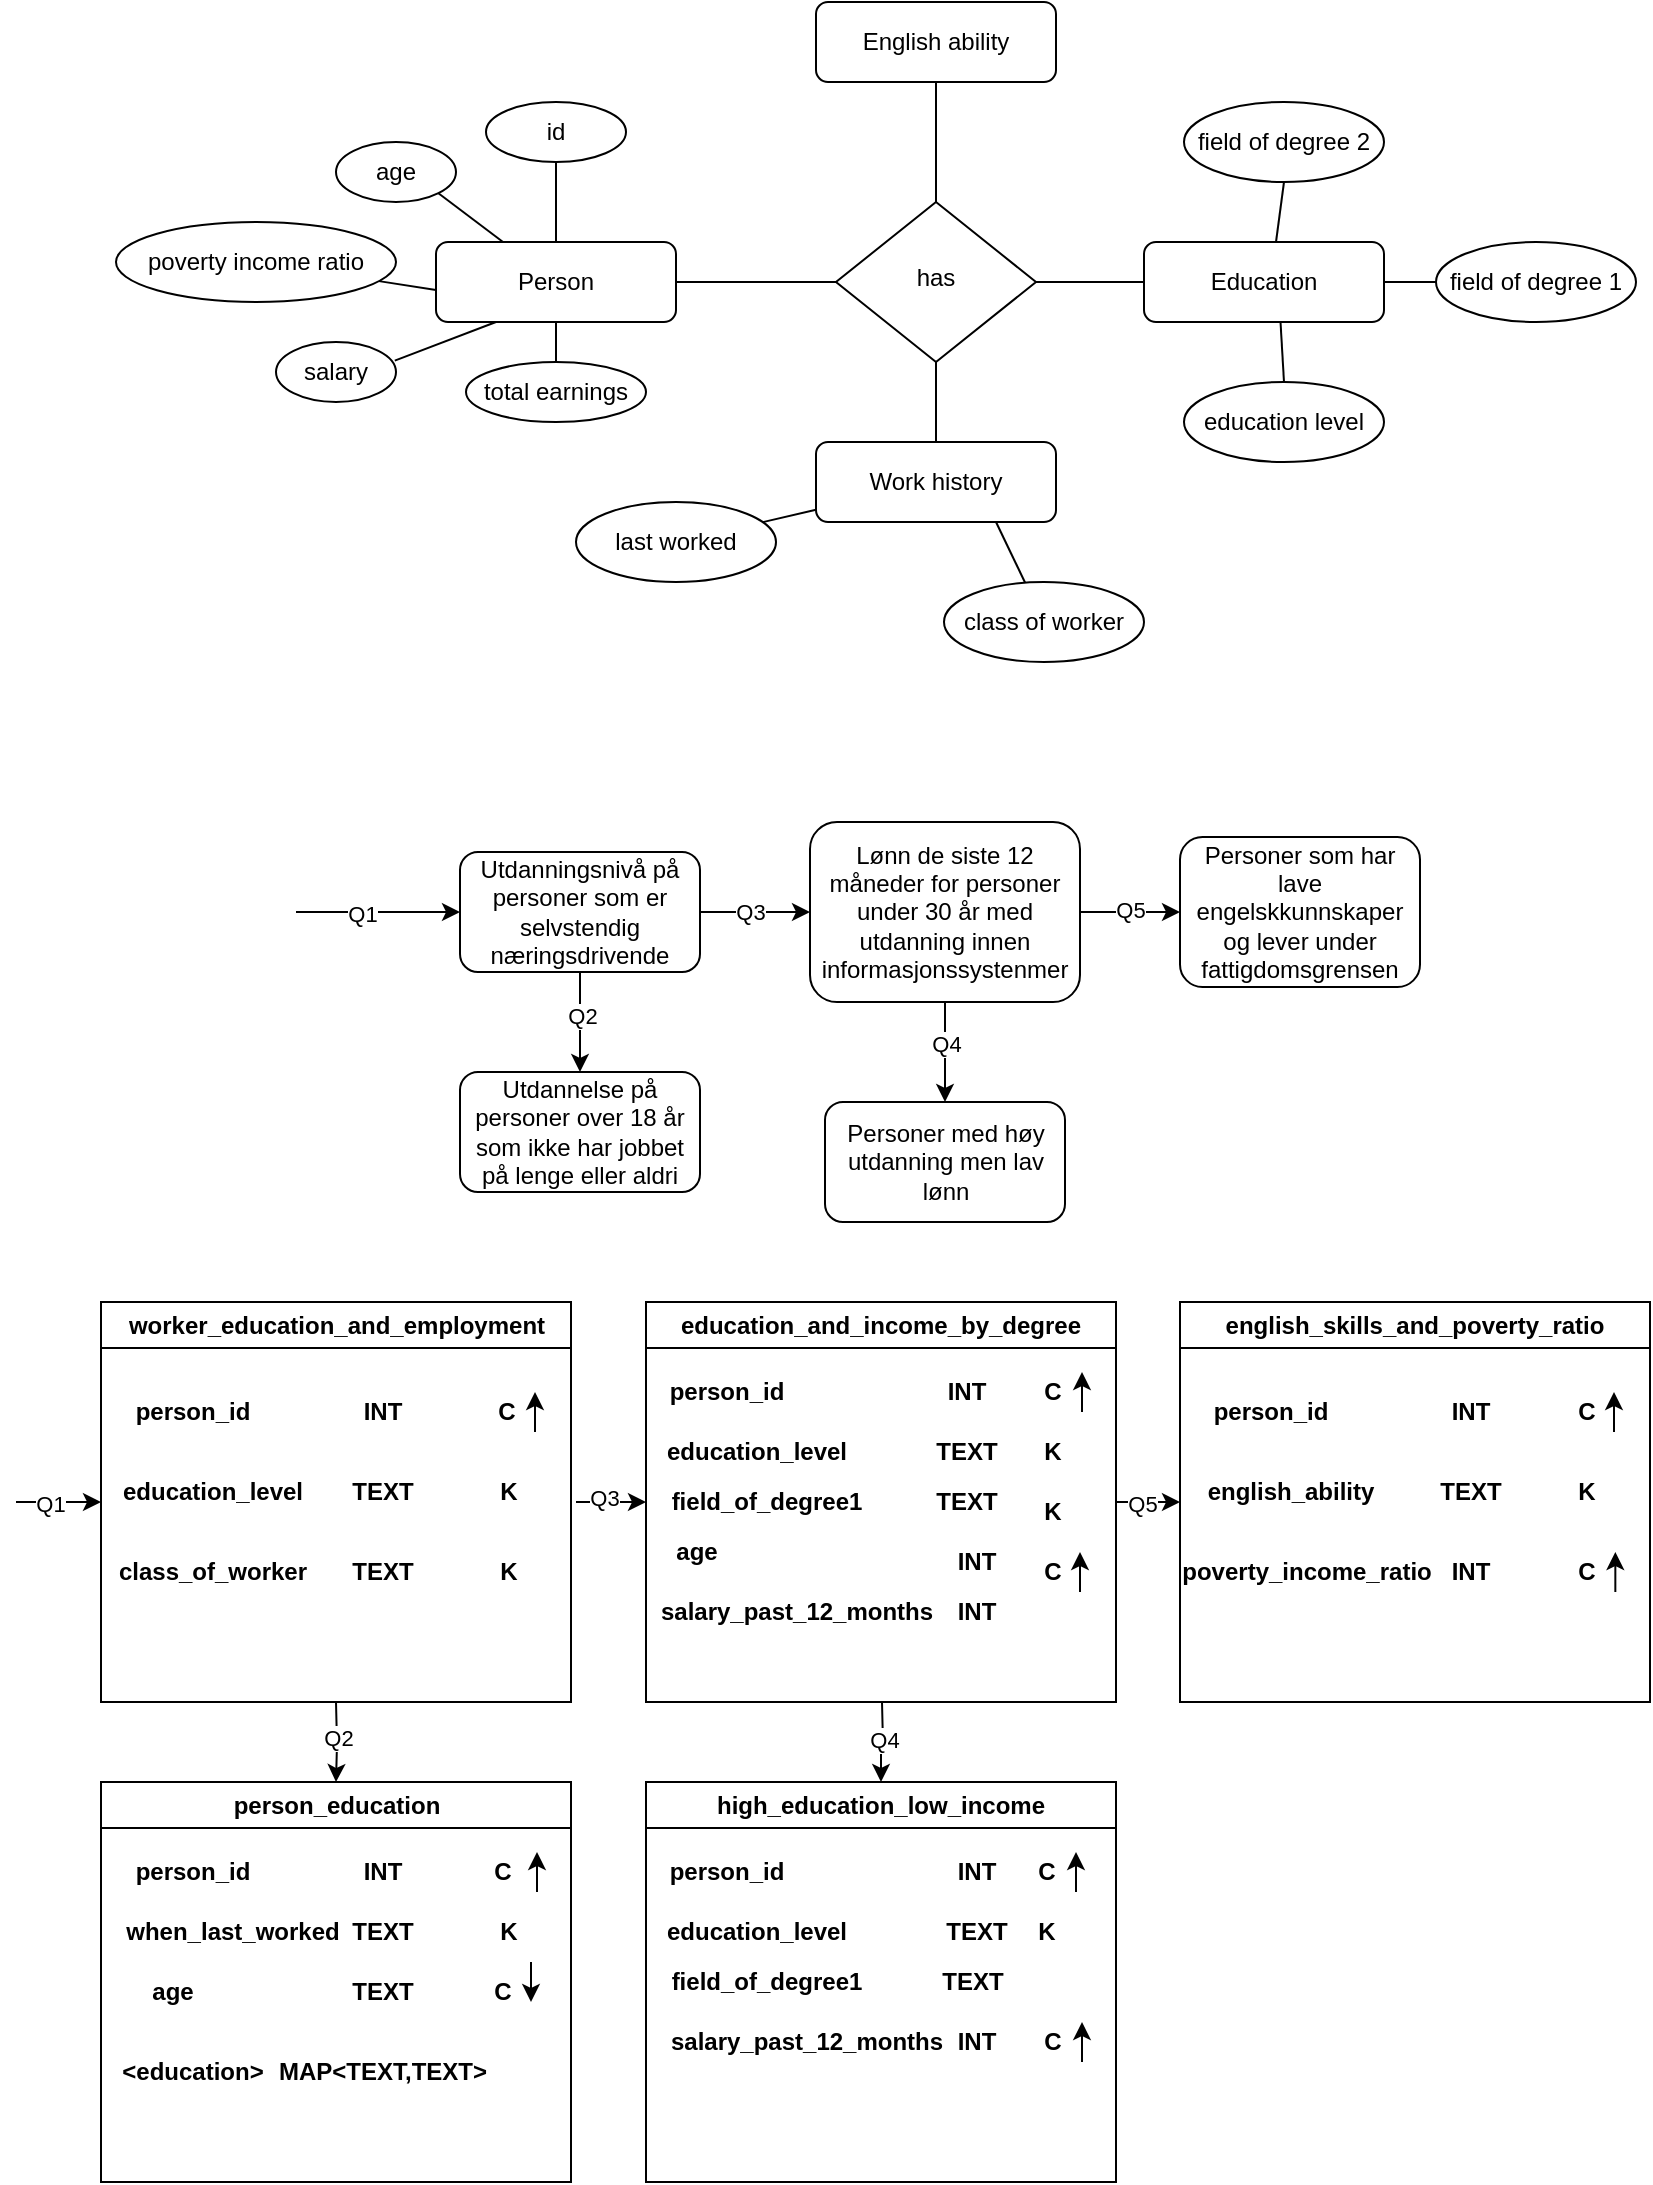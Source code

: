 <mxfile version="24.8.3">
  <diagram id="C5RBs43oDa-KdzZeNtuy" name="Page-1">
    <mxGraphModel dx="1674" dy="738" grid="1" gridSize="10" guides="1" tooltips="1" connect="1" arrows="1" fold="1" page="1" pageScale="1" pageWidth="827" pageHeight="1169" math="0" shadow="0">
      <root>
        <mxCell id="WIyWlLk6GJQsqaUBKTNV-0" />
        <mxCell id="WIyWlLk6GJQsqaUBKTNV-1" parent="WIyWlLk6GJQsqaUBKTNV-0" />
        <mxCell id="WIyWlLk6GJQsqaUBKTNV-3" value="Person" style="rounded=1;whiteSpace=wrap;html=1;fontSize=12;glass=0;strokeWidth=1;shadow=0;" parent="WIyWlLk6GJQsqaUBKTNV-1" vertex="1">
          <mxGeometry x="220" y="160" width="120" height="40" as="geometry" />
        </mxCell>
        <mxCell id="WIyWlLk6GJQsqaUBKTNV-6" value="has" style="rhombus;whiteSpace=wrap;html=1;shadow=0;fontFamily=Helvetica;fontSize=12;align=center;strokeWidth=1;spacing=6;spacingTop=-4;" parent="WIyWlLk6GJQsqaUBKTNV-1" vertex="1">
          <mxGeometry x="420" y="140" width="100" height="80" as="geometry" />
        </mxCell>
        <mxCell id="WIyWlLk6GJQsqaUBKTNV-7" value="Education" style="rounded=1;whiteSpace=wrap;html=1;fontSize=12;glass=0;strokeWidth=1;shadow=0;" parent="WIyWlLk6GJQsqaUBKTNV-1" vertex="1">
          <mxGeometry x="574" y="160" width="120" height="40" as="geometry" />
        </mxCell>
        <mxCell id="WIyWlLk6GJQsqaUBKTNV-11" value="Work history" style="rounded=1;whiteSpace=wrap;html=1;fontSize=12;glass=0;strokeWidth=1;shadow=0;" parent="WIyWlLk6GJQsqaUBKTNV-1" vertex="1">
          <mxGeometry x="410" y="260" width="120" height="40" as="geometry" />
        </mxCell>
        <mxCell id="0S_B6VVMCFD0EOugPlmB-0" value="English ability" style="rounded=1;whiteSpace=wrap;html=1;fontSize=12;glass=0;strokeWidth=1;shadow=0;" parent="WIyWlLk6GJQsqaUBKTNV-1" vertex="1">
          <mxGeometry x="410" y="40" width="120" height="40" as="geometry" />
        </mxCell>
        <mxCell id="0S_B6VVMCFD0EOugPlmB-2" value="" style="endArrow=none;html=1;rounded=0;exitX=1;exitY=0.5;exitDx=0;exitDy=0;entryX=0;entryY=0.5;entryDx=0;entryDy=0;" parent="WIyWlLk6GJQsqaUBKTNV-1" source="WIyWlLk6GJQsqaUBKTNV-3" target="WIyWlLk6GJQsqaUBKTNV-6" edge="1">
          <mxGeometry width="50" height="50" relative="1" as="geometry">
            <mxPoint x="450" y="200" as="sourcePoint" />
            <mxPoint x="500" y="150" as="targetPoint" />
          </mxGeometry>
        </mxCell>
        <mxCell id="0S_B6VVMCFD0EOugPlmB-3" value="" style="endArrow=none;html=1;rounded=0;exitX=0.5;exitY=1;exitDx=0;exitDy=0;entryX=0.5;entryY=0;entryDx=0;entryDy=0;" parent="WIyWlLk6GJQsqaUBKTNV-1" source="0S_B6VVMCFD0EOugPlmB-0" target="WIyWlLk6GJQsqaUBKTNV-6" edge="1">
          <mxGeometry width="50" height="50" relative="1" as="geometry">
            <mxPoint x="390" y="110" as="sourcePoint" />
            <mxPoint x="470" y="110" as="targetPoint" />
          </mxGeometry>
        </mxCell>
        <mxCell id="0S_B6VVMCFD0EOugPlmB-4" value="" style="endArrow=none;html=1;rounded=0;exitX=1;exitY=0.5;exitDx=0;exitDy=0;entryX=0;entryY=0.5;entryDx=0;entryDy=0;" parent="WIyWlLk6GJQsqaUBKTNV-1" source="WIyWlLk6GJQsqaUBKTNV-6" target="WIyWlLk6GJQsqaUBKTNV-7" edge="1">
          <mxGeometry width="50" height="50" relative="1" as="geometry">
            <mxPoint x="360" y="200" as="sourcePoint" />
            <mxPoint x="570" y="180" as="targetPoint" />
          </mxGeometry>
        </mxCell>
        <mxCell id="0S_B6VVMCFD0EOugPlmB-5" value="" style="endArrow=none;html=1;rounded=0;exitX=0.5;exitY=1;exitDx=0;exitDy=0;entryX=0.5;entryY=0;entryDx=0;entryDy=0;" parent="WIyWlLk6GJQsqaUBKTNV-1" source="WIyWlLk6GJQsqaUBKTNV-6" target="WIyWlLk6GJQsqaUBKTNV-11" edge="1">
          <mxGeometry width="50" height="50" relative="1" as="geometry">
            <mxPoint x="370" y="210" as="sourcePoint" />
            <mxPoint x="450" y="210" as="targetPoint" />
          </mxGeometry>
        </mxCell>
        <mxCell id="0S_B6VVMCFD0EOugPlmB-6" value="id" style="ellipse;whiteSpace=wrap;html=1;" parent="WIyWlLk6GJQsqaUBKTNV-1" vertex="1">
          <mxGeometry x="245" y="90" width="70" height="30" as="geometry" />
        </mxCell>
        <mxCell id="0S_B6VVMCFD0EOugPlmB-7" value="age" style="ellipse;whiteSpace=wrap;html=1;" parent="WIyWlLk6GJQsqaUBKTNV-1" vertex="1">
          <mxGeometry x="170" y="110" width="60" height="30" as="geometry" />
        </mxCell>
        <mxCell id="0S_B6VVMCFD0EOugPlmB-8" value="poverty income ratio" style="ellipse;whiteSpace=wrap;html=1;" parent="WIyWlLk6GJQsqaUBKTNV-1" vertex="1">
          <mxGeometry x="60" y="150" width="140" height="40" as="geometry" />
        </mxCell>
        <mxCell id="0S_B6VVMCFD0EOugPlmB-9" value="salary" style="ellipse;whiteSpace=wrap;html=1;" parent="WIyWlLk6GJQsqaUBKTNV-1" vertex="1">
          <mxGeometry x="140" y="210" width="60" height="30" as="geometry" />
        </mxCell>
        <mxCell id="0S_B6VVMCFD0EOugPlmB-10" value="total earnings" style="ellipse;whiteSpace=wrap;html=1;" parent="WIyWlLk6GJQsqaUBKTNV-1" vertex="1">
          <mxGeometry x="235" y="220" width="90" height="30" as="geometry" />
        </mxCell>
        <mxCell id="0S_B6VVMCFD0EOugPlmB-11" value="education level" style="ellipse;whiteSpace=wrap;html=1;" parent="WIyWlLk6GJQsqaUBKTNV-1" vertex="1">
          <mxGeometry x="594" y="230" width="100" height="40" as="geometry" />
        </mxCell>
        <mxCell id="0S_B6VVMCFD0EOugPlmB-12" value="field of degree 1" style="ellipse;whiteSpace=wrap;html=1;" parent="WIyWlLk6GJQsqaUBKTNV-1" vertex="1">
          <mxGeometry x="720" y="160" width="100" height="40" as="geometry" />
        </mxCell>
        <mxCell id="0S_B6VVMCFD0EOugPlmB-13" value="field of degree 2" style="ellipse;whiteSpace=wrap;html=1;" parent="WIyWlLk6GJQsqaUBKTNV-1" vertex="1">
          <mxGeometry x="594" y="90" width="100" height="40" as="geometry" />
        </mxCell>
        <mxCell id="0S_B6VVMCFD0EOugPlmB-14" value="class of worker" style="ellipse;whiteSpace=wrap;html=1;" parent="WIyWlLk6GJQsqaUBKTNV-1" vertex="1">
          <mxGeometry x="474" y="330" width="100" height="40" as="geometry" />
        </mxCell>
        <mxCell id="0S_B6VVMCFD0EOugPlmB-15" value="last worked" style="ellipse;whiteSpace=wrap;html=1;" parent="WIyWlLk6GJQsqaUBKTNV-1" vertex="1">
          <mxGeometry x="290" y="290" width="100" height="40" as="geometry" />
        </mxCell>
        <mxCell id="0S_B6VVMCFD0EOugPlmB-17" value="" style="endArrow=none;html=1;rounded=0;exitX=0.5;exitY=1;exitDx=0;exitDy=0;" parent="WIyWlLk6GJQsqaUBKTNV-1" source="0S_B6VVMCFD0EOugPlmB-6" target="WIyWlLk6GJQsqaUBKTNV-3" edge="1">
          <mxGeometry width="50" height="50" relative="1" as="geometry">
            <mxPoint x="350" y="190" as="sourcePoint" />
            <mxPoint x="430" y="190" as="targetPoint" />
          </mxGeometry>
        </mxCell>
        <mxCell id="0S_B6VVMCFD0EOugPlmB-18" value="" style="endArrow=none;html=1;rounded=0;exitX=1;exitY=1;exitDx=0;exitDy=0;" parent="WIyWlLk6GJQsqaUBKTNV-1" source="0S_B6VVMCFD0EOugPlmB-7" target="WIyWlLk6GJQsqaUBKTNV-3" edge="1">
          <mxGeometry width="50" height="50" relative="1" as="geometry">
            <mxPoint x="360" y="200" as="sourcePoint" />
            <mxPoint x="440" y="200" as="targetPoint" />
          </mxGeometry>
        </mxCell>
        <mxCell id="0S_B6VVMCFD0EOugPlmB-19" value="" style="endArrow=none;html=1;rounded=0;" parent="WIyWlLk6GJQsqaUBKTNV-1" source="0S_B6VVMCFD0EOugPlmB-8" edge="1">
          <mxGeometry width="50" height="50" relative="1" as="geometry">
            <mxPoint x="370" y="210" as="sourcePoint" />
            <mxPoint x="220" y="184" as="targetPoint" />
          </mxGeometry>
        </mxCell>
        <mxCell id="0S_B6VVMCFD0EOugPlmB-20" value="" style="endArrow=none;html=1;rounded=0;exitX=0.99;exitY=0.31;exitDx=0;exitDy=0;entryX=0.25;entryY=1;entryDx=0;entryDy=0;exitPerimeter=0;" parent="WIyWlLk6GJQsqaUBKTNV-1" source="0S_B6VVMCFD0EOugPlmB-9" target="WIyWlLk6GJQsqaUBKTNV-3" edge="1">
          <mxGeometry width="50" height="50" relative="1" as="geometry">
            <mxPoint x="380" y="220" as="sourcePoint" />
            <mxPoint x="460" y="220" as="targetPoint" />
          </mxGeometry>
        </mxCell>
        <mxCell id="0S_B6VVMCFD0EOugPlmB-21" value="" style="endArrow=none;html=1;rounded=0;exitX=0.5;exitY=1;exitDx=0;exitDy=0;entryX=0.5;entryY=0;entryDx=0;entryDy=0;" parent="WIyWlLk6GJQsqaUBKTNV-1" source="WIyWlLk6GJQsqaUBKTNV-3" target="0S_B6VVMCFD0EOugPlmB-10" edge="1">
          <mxGeometry width="50" height="50" relative="1" as="geometry">
            <mxPoint x="390" y="230" as="sourcePoint" />
            <mxPoint x="470" y="230" as="targetPoint" />
          </mxGeometry>
        </mxCell>
        <mxCell id="0S_B6VVMCFD0EOugPlmB-22" value="" style="endArrow=none;html=1;rounded=0;" parent="WIyWlLk6GJQsqaUBKTNV-1" source="0S_B6VVMCFD0EOugPlmB-15" target="WIyWlLk6GJQsqaUBKTNV-11" edge="1">
          <mxGeometry width="50" height="50" relative="1" as="geometry">
            <mxPoint x="400" y="240" as="sourcePoint" />
            <mxPoint x="480" y="240" as="targetPoint" />
          </mxGeometry>
        </mxCell>
        <mxCell id="0S_B6VVMCFD0EOugPlmB-23" value="" style="endArrow=none;html=1;rounded=0;entryX=0.75;entryY=1;entryDx=0;entryDy=0;" parent="WIyWlLk6GJQsqaUBKTNV-1" source="0S_B6VVMCFD0EOugPlmB-14" target="WIyWlLk6GJQsqaUBKTNV-11" edge="1">
          <mxGeometry width="50" height="50" relative="1" as="geometry">
            <mxPoint x="410" y="250" as="sourcePoint" />
            <mxPoint x="490" y="250" as="targetPoint" />
          </mxGeometry>
        </mxCell>
        <mxCell id="0S_B6VVMCFD0EOugPlmB-24" value="" style="endArrow=none;html=1;rounded=0;exitX=0.55;exitY=0;exitDx=0;exitDy=0;entryX=0.5;entryY=1;entryDx=0;entryDy=0;exitPerimeter=0;" parent="WIyWlLk6GJQsqaUBKTNV-1" source="WIyWlLk6GJQsqaUBKTNV-7" target="0S_B6VVMCFD0EOugPlmB-13" edge="1">
          <mxGeometry width="50" height="50" relative="1" as="geometry">
            <mxPoint x="420" y="260" as="sourcePoint" />
            <mxPoint x="500" y="260" as="targetPoint" />
          </mxGeometry>
        </mxCell>
        <mxCell id="0S_B6VVMCFD0EOugPlmB-25" value="" style="endArrow=none;html=1;rounded=0;exitX=0.569;exitY=1.011;exitDx=0;exitDy=0;entryX=0.5;entryY=0;entryDx=0;entryDy=0;exitPerimeter=0;" parent="WIyWlLk6GJQsqaUBKTNV-1" source="WIyWlLk6GJQsqaUBKTNV-7" target="0S_B6VVMCFD0EOugPlmB-11" edge="1">
          <mxGeometry width="50" height="50" relative="1" as="geometry">
            <mxPoint x="430" y="270" as="sourcePoint" />
            <mxPoint x="510" y="270" as="targetPoint" />
          </mxGeometry>
        </mxCell>
        <mxCell id="0S_B6VVMCFD0EOugPlmB-26" value="" style="endArrow=none;html=1;rounded=0;entryX=0;entryY=0.5;entryDx=0;entryDy=0;" parent="WIyWlLk6GJQsqaUBKTNV-1" source="WIyWlLk6GJQsqaUBKTNV-7" target="0S_B6VVMCFD0EOugPlmB-12" edge="1">
          <mxGeometry width="50" height="50" relative="1" as="geometry">
            <mxPoint x="604" y="299.71" as="sourcePoint" />
            <mxPoint x="730" y="180" as="targetPoint" />
          </mxGeometry>
        </mxCell>
        <mxCell id="0S_B6VVMCFD0EOugPlmB-49" style="edgeStyle=orthogonalEdgeStyle;rounded=0;orthogonalLoop=1;jettySize=auto;html=1;entryX=0.5;entryY=0;entryDx=0;entryDy=0;" parent="WIyWlLk6GJQsqaUBKTNV-1" source="0S_B6VVMCFD0EOugPlmB-29" target="0S_B6VVMCFD0EOugPlmB-41" edge="1">
          <mxGeometry relative="1" as="geometry" />
        </mxCell>
        <mxCell id="0S_B6VVMCFD0EOugPlmB-50" value="Q4" style="edgeLabel;html=1;align=center;verticalAlign=middle;resizable=0;points=[];" parent="0S_B6VVMCFD0EOugPlmB-49" vertex="1" connectable="0">
          <mxGeometry x="-0.177" relative="1" as="geometry">
            <mxPoint as="offset" />
          </mxGeometry>
        </mxCell>
        <mxCell id="0S_B6VVMCFD0EOugPlmB-51" style="edgeStyle=orthogonalEdgeStyle;rounded=0;orthogonalLoop=1;jettySize=auto;html=1;entryX=0;entryY=0.5;entryDx=0;entryDy=0;" parent="WIyWlLk6GJQsqaUBKTNV-1" source="0S_B6VVMCFD0EOugPlmB-29" target="0S_B6VVMCFD0EOugPlmB-35" edge="1">
          <mxGeometry relative="1" as="geometry" />
        </mxCell>
        <mxCell id="0S_B6VVMCFD0EOugPlmB-52" value="Q5" style="edgeLabel;html=1;align=center;verticalAlign=middle;resizable=0;points=[];" parent="0S_B6VVMCFD0EOugPlmB-51" vertex="1" connectable="0">
          <mxGeometry x="-0.011" y="1" relative="1" as="geometry">
            <mxPoint as="offset" />
          </mxGeometry>
        </mxCell>
        <mxCell id="0S_B6VVMCFD0EOugPlmB-29" value="Lønn de siste 12 måneder for personer under 30 år med utdanning innen informasjonssystenmer" style="rounded=1;whiteSpace=wrap;html=1;" parent="WIyWlLk6GJQsqaUBKTNV-1" vertex="1">
          <mxGeometry x="407" y="450" width="135" height="90" as="geometry" />
        </mxCell>
        <mxCell id="0S_B6VVMCFD0EOugPlmB-30" value="Utdannelse på personer over 18 år som ikke har jobbet på lenge eller aldri" style="whiteSpace=wrap;html=1;rounded=1;" parent="WIyWlLk6GJQsqaUBKTNV-1" vertex="1">
          <mxGeometry x="232" y="575" width="120" height="60" as="geometry" />
        </mxCell>
        <mxCell id="0S_B6VVMCFD0EOugPlmB-35" value="Personer som har lave engelskkunnskaper og lever under fattigdomsgrensen" style="whiteSpace=wrap;html=1;rounded=1;" parent="WIyWlLk6GJQsqaUBKTNV-1" vertex="1">
          <mxGeometry x="592" y="457.5" width="120" height="75" as="geometry" />
        </mxCell>
        <mxCell id="0S_B6VVMCFD0EOugPlmB-45" style="edgeStyle=orthogonalEdgeStyle;rounded=0;orthogonalLoop=1;jettySize=auto;html=1;entryX=0.5;entryY=0;entryDx=0;entryDy=0;" parent="WIyWlLk6GJQsqaUBKTNV-1" source="0S_B6VVMCFD0EOugPlmB-37" target="0S_B6VVMCFD0EOugPlmB-30" edge="1">
          <mxGeometry relative="1" as="geometry" />
        </mxCell>
        <mxCell id="0S_B6VVMCFD0EOugPlmB-46" value="Q2" style="edgeLabel;html=1;align=center;verticalAlign=middle;resizable=0;points=[];" parent="0S_B6VVMCFD0EOugPlmB-45" vertex="1" connectable="0">
          <mxGeometry x="-0.286" y="1" relative="1" as="geometry">
            <mxPoint y="4" as="offset" />
          </mxGeometry>
        </mxCell>
        <mxCell id="0S_B6VVMCFD0EOugPlmB-47" style="edgeStyle=orthogonalEdgeStyle;rounded=0;orthogonalLoop=1;jettySize=auto;html=1;entryX=0;entryY=0.5;entryDx=0;entryDy=0;" parent="WIyWlLk6GJQsqaUBKTNV-1" source="0S_B6VVMCFD0EOugPlmB-37" target="0S_B6VVMCFD0EOugPlmB-29" edge="1">
          <mxGeometry relative="1" as="geometry" />
        </mxCell>
        <mxCell id="0S_B6VVMCFD0EOugPlmB-48" value="Q3" style="edgeLabel;html=1;align=center;verticalAlign=middle;resizable=0;points=[];" parent="0S_B6VVMCFD0EOugPlmB-47" vertex="1" connectable="0">
          <mxGeometry x="-0.361" relative="1" as="geometry">
            <mxPoint x="7" as="offset" />
          </mxGeometry>
        </mxCell>
        <mxCell id="0S_B6VVMCFD0EOugPlmB-37" value="Utdanningsnivå på personer som er selvstendig næringsdrivende" style="whiteSpace=wrap;html=1;rounded=1;" parent="WIyWlLk6GJQsqaUBKTNV-1" vertex="1">
          <mxGeometry x="232" y="465" width="120" height="60" as="geometry" />
        </mxCell>
        <mxCell id="0S_B6VVMCFD0EOugPlmB-41" value="Personer med høy utdanning men lav lønn" style="whiteSpace=wrap;html=1;rounded=1;" parent="WIyWlLk6GJQsqaUBKTNV-1" vertex="1">
          <mxGeometry x="414.5" y="590" width="120" height="60" as="geometry" />
        </mxCell>
        <mxCell id="0S_B6VVMCFD0EOugPlmB-43" value="" style="endArrow=classic;html=1;rounded=0;entryX=0;entryY=0.5;entryDx=0;entryDy=0;" parent="WIyWlLk6GJQsqaUBKTNV-1" target="0S_B6VVMCFD0EOugPlmB-37" edge="1">
          <mxGeometry width="50" height="50" relative="1" as="geometry">
            <mxPoint x="150" y="495" as="sourcePoint" />
            <mxPoint x="60" y="427.5" as="targetPoint" />
          </mxGeometry>
        </mxCell>
        <mxCell id="0S_B6VVMCFD0EOugPlmB-44" value="Q1" style="edgeLabel;html=1;align=center;verticalAlign=middle;resizable=0;points=[];" parent="0S_B6VVMCFD0EOugPlmB-43" vertex="1" connectable="0">
          <mxGeometry x="-0.194" y="-1" relative="1" as="geometry">
            <mxPoint as="offset" />
          </mxGeometry>
        </mxCell>
        <mxCell id="0S_B6VVMCFD0EOugPlmB-93" value="" style="edgeStyle=orthogonalEdgeStyle;rounded=0;orthogonalLoop=1;jettySize=auto;html=1;entryX=0;entryY=0.5;entryDx=0;entryDy=0;" parent="WIyWlLk6GJQsqaUBKTNV-1" target="0S_B6VVMCFD0EOugPlmB-54" edge="1">
          <mxGeometry relative="1" as="geometry">
            <mxPoint x="290" y="790" as="sourcePoint" />
            <mxPoint x="320" y="790" as="targetPoint" />
          </mxGeometry>
        </mxCell>
        <mxCell id="0S_B6VVMCFD0EOugPlmB-113" value="Q3" style="edgeLabel;html=1;align=center;verticalAlign=middle;resizable=0;points=[];" parent="0S_B6VVMCFD0EOugPlmB-93" vertex="1" connectable="0">
          <mxGeometry x="-0.35" y="2" relative="1" as="geometry">
            <mxPoint x="2" as="offset" />
          </mxGeometry>
        </mxCell>
        <mxCell id="0S_B6VVMCFD0EOugPlmB-131" value="" style="edgeStyle=orthogonalEdgeStyle;rounded=0;orthogonalLoop=1;jettySize=auto;html=1;entryX=0.5;entryY=0;entryDx=0;entryDy=0;" parent="WIyWlLk6GJQsqaUBKTNV-1" target="0S_B6VVMCFD0EOugPlmB-77" edge="1">
          <mxGeometry relative="1" as="geometry">
            <mxPoint x="170" y="890" as="sourcePoint" />
            <mxPoint x="168" y="920" as="targetPoint" />
          </mxGeometry>
        </mxCell>
        <mxCell id="0S_B6VVMCFD0EOugPlmB-154" value="Q2" style="edgeLabel;html=1;align=center;verticalAlign=middle;resizable=0;points=[];" parent="0S_B6VVMCFD0EOugPlmB-131" vertex="1" connectable="0">
          <mxGeometry x="-0.361" relative="1" as="geometry">
            <mxPoint y="5" as="offset" />
          </mxGeometry>
        </mxCell>
        <mxCell id="0S_B6VVMCFD0EOugPlmB-54" value="education_and_income_by_degree" style="swimlane;whiteSpace=wrap;html=1;" parent="WIyWlLk6GJQsqaUBKTNV-1" vertex="1">
          <mxGeometry x="325" y="690" width="235" height="200" as="geometry" />
        </mxCell>
        <mxCell id="0S_B6VVMCFD0EOugPlmB-56" value="&lt;b&gt;person_id&lt;/b&gt;" style="text;html=1;align=center;verticalAlign=middle;resizable=0;points=[];autosize=1;strokeColor=none;fillColor=none;" parent="0S_B6VVMCFD0EOugPlmB-54" vertex="1">
          <mxGeometry y="30" width="80" height="30" as="geometry" />
        </mxCell>
        <mxCell id="0S_B6VVMCFD0EOugPlmB-57" value="&lt;b&gt;INT&lt;/b&gt;" style="text;html=1;align=center;verticalAlign=middle;resizable=0;points=[];autosize=1;strokeColor=none;fillColor=none;" parent="0S_B6VVMCFD0EOugPlmB-54" vertex="1">
          <mxGeometry x="140" y="30" width="40" height="30" as="geometry" />
        </mxCell>
        <mxCell id="0S_B6VVMCFD0EOugPlmB-60" value="&lt;b&gt;education_level&lt;/b&gt;" style="text;html=1;align=center;verticalAlign=middle;resizable=0;points=[];autosize=1;strokeColor=none;fillColor=none;" parent="0S_B6VVMCFD0EOugPlmB-54" vertex="1">
          <mxGeometry y="60" width="110" height="30" as="geometry" />
        </mxCell>
        <mxCell id="0S_B6VVMCFD0EOugPlmB-64" value="&lt;b&gt;TEXT&lt;/b&gt;" style="text;html=1;align=center;verticalAlign=middle;resizable=0;points=[];autosize=1;strokeColor=none;fillColor=none;" parent="0S_B6VVMCFD0EOugPlmB-54" vertex="1">
          <mxGeometry x="135" y="60" width="50" height="30" as="geometry" />
        </mxCell>
        <mxCell id="0S_B6VVMCFD0EOugPlmB-65" value="&lt;b&gt;field_of_degree1&lt;/b&gt;" style="text;html=1;align=center;verticalAlign=middle;resizable=0;points=[];autosize=1;strokeColor=none;fillColor=none;" parent="0S_B6VVMCFD0EOugPlmB-54" vertex="1">
          <mxGeometry y="85" width="120" height="30" as="geometry" />
        </mxCell>
        <mxCell id="0S_B6VVMCFD0EOugPlmB-66" value="&lt;b&gt;age&lt;/b&gt;" style="text;html=1;align=center;verticalAlign=middle;resizable=0;points=[];autosize=1;strokeColor=none;fillColor=none;" parent="0S_B6VVMCFD0EOugPlmB-54" vertex="1">
          <mxGeometry x="5" y="110" width="40" height="30" as="geometry" />
        </mxCell>
        <mxCell id="0S_B6VVMCFD0EOugPlmB-67" value="&lt;b&gt;salary_past_12_months&lt;/b&gt;" style="text;html=1;align=center;verticalAlign=middle;resizable=0;points=[];autosize=1;strokeColor=none;fillColor=none;" parent="0S_B6VVMCFD0EOugPlmB-54" vertex="1">
          <mxGeometry x="-5" y="140" width="160" height="30" as="geometry" />
        </mxCell>
        <mxCell id="0S_B6VVMCFD0EOugPlmB-68" value="&lt;b&gt;TEXT&lt;/b&gt;" style="text;html=1;align=center;verticalAlign=middle;resizable=0;points=[];autosize=1;strokeColor=none;fillColor=none;" parent="0S_B6VVMCFD0EOugPlmB-54" vertex="1">
          <mxGeometry x="135" y="85" width="50" height="30" as="geometry" />
        </mxCell>
        <mxCell id="0S_B6VVMCFD0EOugPlmB-69" value="&lt;b&gt;INT&lt;/b&gt;" style="text;html=1;align=center;verticalAlign=middle;resizable=0;points=[];autosize=1;strokeColor=none;fillColor=none;" parent="0S_B6VVMCFD0EOugPlmB-54" vertex="1">
          <mxGeometry x="145" y="115" width="40" height="30" as="geometry" />
        </mxCell>
        <mxCell id="0S_B6VVMCFD0EOugPlmB-70" value="&lt;b&gt;INT&lt;/b&gt;" style="text;html=1;align=center;verticalAlign=middle;resizable=0;points=[];autosize=1;strokeColor=none;fillColor=none;" parent="0S_B6VVMCFD0EOugPlmB-54" vertex="1">
          <mxGeometry x="145" y="140" width="40" height="30" as="geometry" />
        </mxCell>
        <mxCell id="0S_B6VVMCFD0EOugPlmB-71" value="&lt;b&gt;K&lt;/b&gt;" style="text;html=1;align=center;verticalAlign=middle;resizable=0;points=[];autosize=1;strokeColor=none;fillColor=none;" parent="0S_B6VVMCFD0EOugPlmB-54" vertex="1">
          <mxGeometry x="188" y="60" width="30" height="30" as="geometry" />
        </mxCell>
        <mxCell id="0S_B6VVMCFD0EOugPlmB-72" value="&lt;b&gt;K&lt;/b&gt;" style="text;html=1;align=center;verticalAlign=middle;resizable=0;points=[];autosize=1;strokeColor=none;fillColor=none;" parent="0S_B6VVMCFD0EOugPlmB-54" vertex="1">
          <mxGeometry x="188" y="90" width="30" height="30" as="geometry" />
        </mxCell>
        <mxCell id="0S_B6VVMCFD0EOugPlmB-73" value="&lt;b&gt;C&lt;/b&gt;" style="text;html=1;align=center;verticalAlign=middle;resizable=0;points=[];autosize=1;strokeColor=none;fillColor=none;" parent="0S_B6VVMCFD0EOugPlmB-54" vertex="1">
          <mxGeometry x="188" y="120" width="30" height="30" as="geometry" />
        </mxCell>
        <mxCell id="0S_B6VVMCFD0EOugPlmB-75" value="" style="endArrow=classic;html=1;rounded=0;" parent="0S_B6VVMCFD0EOugPlmB-54" edge="1">
          <mxGeometry width="50" height="50" relative="1" as="geometry">
            <mxPoint x="217" y="145" as="sourcePoint" />
            <mxPoint x="217" y="125" as="targetPoint" />
          </mxGeometry>
        </mxCell>
        <mxCell id="0S_B6VVMCFD0EOugPlmB-159" value="&lt;b&gt;C&lt;/b&gt;" style="text;html=1;align=center;verticalAlign=middle;resizable=0;points=[];autosize=1;strokeColor=none;fillColor=none;" parent="0S_B6VVMCFD0EOugPlmB-54" vertex="1">
          <mxGeometry x="188" y="30" width="30" height="30" as="geometry" />
        </mxCell>
        <mxCell id="0S_B6VVMCFD0EOugPlmB-160" value="" style="endArrow=classic;html=1;rounded=0;" parent="0S_B6VVMCFD0EOugPlmB-54" edge="1">
          <mxGeometry width="50" height="50" relative="1" as="geometry">
            <mxPoint x="218" y="55" as="sourcePoint" />
            <mxPoint x="218" y="35" as="targetPoint" />
          </mxGeometry>
        </mxCell>
        <mxCell id="0S_B6VVMCFD0EOugPlmB-110" value="" style="edgeStyle=orthogonalEdgeStyle;rounded=0;orthogonalLoop=1;jettySize=auto;html=1;exitX=1;exitY=0.5;exitDx=0;exitDy=0;" parent="WIyWlLk6GJQsqaUBKTNV-1" source="0S_B6VVMCFD0EOugPlmB-54" target="0S_B6VVMCFD0EOugPlmB-94" edge="1">
          <mxGeometry relative="1" as="geometry">
            <mxPoint x="570" y="790" as="sourcePoint" />
          </mxGeometry>
        </mxCell>
        <mxCell id="0S_B6VVMCFD0EOugPlmB-114" value="Q5" style="edgeLabel;html=1;align=center;verticalAlign=middle;resizable=0;points=[];" parent="0S_B6VVMCFD0EOugPlmB-110" vertex="1" connectable="0">
          <mxGeometry x="0.208" y="-1" relative="1" as="geometry">
            <mxPoint as="offset" />
          </mxGeometry>
        </mxCell>
        <mxCell id="0S_B6VVMCFD0EOugPlmB-77" value="person_education" style="swimlane;whiteSpace=wrap;html=1;" parent="WIyWlLk6GJQsqaUBKTNV-1" vertex="1">
          <mxGeometry x="52.5" y="930" width="235" height="200" as="geometry" />
        </mxCell>
        <mxCell id="0S_B6VVMCFD0EOugPlmB-78" value="&lt;b&gt;person_id&lt;/b&gt;" style="text;html=1;align=center;verticalAlign=middle;resizable=0;points=[];autosize=1;strokeColor=none;fillColor=none;" parent="0S_B6VVMCFD0EOugPlmB-77" vertex="1">
          <mxGeometry x="5" y="30" width="80" height="30" as="geometry" />
        </mxCell>
        <mxCell id="0S_B6VVMCFD0EOugPlmB-79" value="&lt;b&gt;INT&lt;/b&gt;" style="text;html=1;align=center;verticalAlign=middle;resizable=0;points=[];autosize=1;strokeColor=none;fillColor=none;" parent="0S_B6VVMCFD0EOugPlmB-77" vertex="1">
          <mxGeometry x="120" y="30" width="40" height="30" as="geometry" />
        </mxCell>
        <mxCell id="0S_B6VVMCFD0EOugPlmB-80" value="&lt;b&gt;when_last_worked&lt;/b&gt;" style="text;html=1;align=center;verticalAlign=middle;resizable=0;points=[];autosize=1;strokeColor=none;fillColor=none;" parent="0S_B6VVMCFD0EOugPlmB-77" vertex="1">
          <mxGeometry y="60" width="130" height="30" as="geometry" />
        </mxCell>
        <mxCell id="0S_B6VVMCFD0EOugPlmB-81" value="&lt;b&gt;TEXT&lt;/b&gt;" style="text;html=1;align=center;verticalAlign=middle;resizable=0;points=[];autosize=1;strokeColor=none;fillColor=none;" parent="0S_B6VVMCFD0EOugPlmB-77" vertex="1">
          <mxGeometry x="115" y="60" width="50" height="30" as="geometry" />
        </mxCell>
        <mxCell id="0S_B6VVMCFD0EOugPlmB-82" value="&lt;b&gt;age&lt;/b&gt;" style="text;html=1;align=center;verticalAlign=middle;resizable=0;points=[];autosize=1;strokeColor=none;fillColor=none;" parent="0S_B6VVMCFD0EOugPlmB-77" vertex="1">
          <mxGeometry x="15" y="90" width="40" height="30" as="geometry" />
        </mxCell>
        <mxCell id="0S_B6VVMCFD0EOugPlmB-83" value="&lt;b&gt;&amp;lt;education&amp;gt;&lt;/b&gt;" style="text;html=1;align=center;verticalAlign=middle;resizable=0;points=[];autosize=1;strokeColor=none;fillColor=none;" parent="0S_B6VVMCFD0EOugPlmB-77" vertex="1">
          <mxGeometry y="130" width="90" height="30" as="geometry" />
        </mxCell>
        <mxCell id="0S_B6VVMCFD0EOugPlmB-85" value="&lt;b&gt;TEXT&lt;/b&gt;" style="text;html=1;align=center;verticalAlign=middle;resizable=0;points=[];autosize=1;strokeColor=none;fillColor=none;" parent="0S_B6VVMCFD0EOugPlmB-77" vertex="1">
          <mxGeometry x="115" y="90" width="50" height="30" as="geometry" />
        </mxCell>
        <mxCell id="0S_B6VVMCFD0EOugPlmB-86" value="&lt;b&gt;MAP&amp;lt;TEXT,TEXT&amp;gt;&lt;/b&gt;" style="text;html=1;align=center;verticalAlign=middle;resizable=0;points=[];autosize=1;strokeColor=none;fillColor=none;" parent="0S_B6VVMCFD0EOugPlmB-77" vertex="1">
          <mxGeometry x="75" y="130" width="130" height="30" as="geometry" />
        </mxCell>
        <mxCell id="0S_B6VVMCFD0EOugPlmB-88" value="&lt;b&gt;K&lt;/b&gt;" style="text;html=1;align=center;verticalAlign=middle;resizable=0;points=[];autosize=1;strokeColor=none;fillColor=none;" parent="0S_B6VVMCFD0EOugPlmB-77" vertex="1">
          <mxGeometry x="188" y="60" width="30" height="30" as="geometry" />
        </mxCell>
        <mxCell id="0S_B6VVMCFD0EOugPlmB-89" value="&lt;b&gt;C&lt;/b&gt;" style="text;html=1;align=center;verticalAlign=middle;resizable=0;points=[];autosize=1;strokeColor=none;fillColor=none;" parent="0S_B6VVMCFD0EOugPlmB-77" vertex="1">
          <mxGeometry x="185" y="30" width="30" height="30" as="geometry" />
        </mxCell>
        <mxCell id="0S_B6VVMCFD0EOugPlmB-90" value="&lt;b&gt;C&lt;/b&gt;" style="text;html=1;align=center;verticalAlign=middle;resizable=0;points=[];autosize=1;strokeColor=none;fillColor=none;" parent="0S_B6VVMCFD0EOugPlmB-77" vertex="1">
          <mxGeometry x="185" y="90" width="30" height="30" as="geometry" />
        </mxCell>
        <mxCell id="0S_B6VVMCFD0EOugPlmB-91" value="" style="endArrow=classic;html=1;rounded=0;" parent="0S_B6VVMCFD0EOugPlmB-77" edge="1">
          <mxGeometry width="50" height="50" relative="1" as="geometry">
            <mxPoint x="218" y="55" as="sourcePoint" />
            <mxPoint x="218" y="35" as="targetPoint" />
          </mxGeometry>
        </mxCell>
        <mxCell id="0S_B6VVMCFD0EOugPlmB-153" value="" style="endArrow=classic;html=1;rounded=0;" parent="0S_B6VVMCFD0EOugPlmB-77" edge="1">
          <mxGeometry width="50" height="50" relative="1" as="geometry">
            <mxPoint x="215" y="90" as="sourcePoint" />
            <mxPoint x="215" y="110" as="targetPoint" />
          </mxGeometry>
        </mxCell>
        <mxCell id="0S_B6VVMCFD0EOugPlmB-94" value="english_skills_and_poverty_ratio" style="swimlane;whiteSpace=wrap;html=1;" parent="WIyWlLk6GJQsqaUBKTNV-1" vertex="1">
          <mxGeometry x="592" y="690" width="235" height="200" as="geometry" />
        </mxCell>
        <mxCell id="0S_B6VVMCFD0EOugPlmB-95" value="&lt;b&gt;person_id&lt;/b&gt;" style="text;html=1;align=center;verticalAlign=middle;resizable=0;points=[];autosize=1;strokeColor=none;fillColor=none;" parent="0S_B6VVMCFD0EOugPlmB-94" vertex="1">
          <mxGeometry x="5" y="40" width="80" height="30" as="geometry" />
        </mxCell>
        <mxCell id="0S_B6VVMCFD0EOugPlmB-96" value="&lt;b&gt;INT&lt;/b&gt;" style="text;html=1;align=center;verticalAlign=middle;resizable=0;points=[];autosize=1;strokeColor=none;fillColor=none;" parent="0S_B6VVMCFD0EOugPlmB-94" vertex="1">
          <mxGeometry x="125" y="40" width="40" height="30" as="geometry" />
        </mxCell>
        <mxCell id="0S_B6VVMCFD0EOugPlmB-97" value="&lt;b&gt;english_ability&lt;/b&gt;" style="text;html=1;align=center;verticalAlign=middle;resizable=0;points=[];autosize=1;strokeColor=none;fillColor=none;" parent="0S_B6VVMCFD0EOugPlmB-94" vertex="1">
          <mxGeometry y="80" width="110" height="30" as="geometry" />
        </mxCell>
        <mxCell id="0S_B6VVMCFD0EOugPlmB-98" value="&lt;b&gt;TEXT&lt;/b&gt;" style="text;html=1;align=center;verticalAlign=middle;resizable=0;points=[];autosize=1;strokeColor=none;fillColor=none;" parent="0S_B6VVMCFD0EOugPlmB-94" vertex="1">
          <mxGeometry x="120" y="80" width="50" height="30" as="geometry" />
        </mxCell>
        <mxCell id="0S_B6VVMCFD0EOugPlmB-99" value="&lt;b&gt;poverty_income_ratio&lt;/b&gt;" style="text;html=1;align=center;verticalAlign=middle;resizable=0;points=[];autosize=1;strokeColor=none;fillColor=none;" parent="0S_B6VVMCFD0EOugPlmB-94" vertex="1">
          <mxGeometry x="-12" y="120" width="150" height="30" as="geometry" />
        </mxCell>
        <mxCell id="0S_B6VVMCFD0EOugPlmB-102" value="&lt;b&gt;INT&lt;/b&gt;" style="text;html=1;align=center;verticalAlign=middle;resizable=0;points=[];autosize=1;strokeColor=none;fillColor=none;" parent="0S_B6VVMCFD0EOugPlmB-94" vertex="1">
          <mxGeometry x="125" y="120" width="40" height="30" as="geometry" />
        </mxCell>
        <mxCell id="0S_B6VVMCFD0EOugPlmB-105" value="&lt;b&gt;K&lt;/b&gt;" style="text;html=1;align=center;verticalAlign=middle;resizable=0;points=[];autosize=1;strokeColor=none;fillColor=none;" parent="0S_B6VVMCFD0EOugPlmB-94" vertex="1">
          <mxGeometry x="188" y="80" width="30" height="30" as="geometry" />
        </mxCell>
        <mxCell id="0S_B6VVMCFD0EOugPlmB-106" value="&lt;b&gt;C&lt;/b&gt;" style="text;html=1;align=center;verticalAlign=middle;resizable=0;points=[];autosize=1;strokeColor=none;fillColor=none;" parent="0S_B6VVMCFD0EOugPlmB-94" vertex="1">
          <mxGeometry x="188" y="120" width="30" height="30" as="geometry" />
        </mxCell>
        <mxCell id="0S_B6VVMCFD0EOugPlmB-108" value="" style="endArrow=classic;html=1;rounded=0;" parent="0S_B6VVMCFD0EOugPlmB-94" edge="1">
          <mxGeometry width="50" height="50" relative="1" as="geometry">
            <mxPoint x="217.67" y="145" as="sourcePoint" />
            <mxPoint x="217.67" y="125" as="targetPoint" />
          </mxGeometry>
        </mxCell>
        <mxCell id="0S_B6VVMCFD0EOugPlmB-163" value="&lt;b&gt;C&lt;/b&gt;" style="text;html=1;align=center;verticalAlign=middle;resizable=0;points=[];autosize=1;strokeColor=none;fillColor=none;" parent="0S_B6VVMCFD0EOugPlmB-94" vertex="1">
          <mxGeometry x="188" y="40" width="30" height="30" as="geometry" />
        </mxCell>
        <mxCell id="0S_B6VVMCFD0EOugPlmB-164" value="" style="endArrow=classic;html=1;rounded=0;" parent="0S_B6VVMCFD0EOugPlmB-94" edge="1">
          <mxGeometry width="50" height="50" relative="1" as="geometry">
            <mxPoint x="217" y="65" as="sourcePoint" />
            <mxPoint x="217" y="45" as="targetPoint" />
          </mxGeometry>
        </mxCell>
        <mxCell id="0S_B6VVMCFD0EOugPlmB-111" value="" style="endArrow=classic;html=1;rounded=0;entryX=0;entryY=0.5;entryDx=0;entryDy=0;" parent="WIyWlLk6GJQsqaUBKTNV-1" target="0S_B6VVMCFD0EOugPlmB-115" edge="1">
          <mxGeometry width="50" height="50" relative="1" as="geometry">
            <mxPoint x="10" y="790" as="sourcePoint" />
            <mxPoint x="40" y="790" as="targetPoint" />
          </mxGeometry>
        </mxCell>
        <mxCell id="0S_B6VVMCFD0EOugPlmB-112" value="Q1" style="edgeLabel;html=1;align=center;verticalAlign=middle;resizable=0;points=[];" parent="0S_B6VVMCFD0EOugPlmB-111" vertex="1" connectable="0">
          <mxGeometry x="-0.194" y="-1" relative="1" as="geometry">
            <mxPoint as="offset" />
          </mxGeometry>
        </mxCell>
        <mxCell id="0S_B6VVMCFD0EOugPlmB-156" style="edgeStyle=orthogonalEdgeStyle;rounded=0;orthogonalLoop=1;jettySize=auto;html=1;entryX=0.5;entryY=0;entryDx=0;entryDy=0;" parent="WIyWlLk6GJQsqaUBKTNV-1" target="0S_B6VVMCFD0EOugPlmB-132" edge="1">
          <mxGeometry relative="1" as="geometry">
            <mxPoint x="443" y="890" as="sourcePoint" />
          </mxGeometry>
        </mxCell>
        <mxCell id="0S_B6VVMCFD0EOugPlmB-157" value="Q4" style="edgeLabel;html=1;align=center;verticalAlign=middle;resizable=0;points=[];" parent="0S_B6VVMCFD0EOugPlmB-156" vertex="1" connectable="0">
          <mxGeometry x="-0.069" relative="1" as="geometry">
            <mxPoint as="offset" />
          </mxGeometry>
        </mxCell>
        <mxCell id="0S_B6VVMCFD0EOugPlmB-115" value="worker_education_and_employment" style="swimlane;whiteSpace=wrap;html=1;" parent="WIyWlLk6GJQsqaUBKTNV-1" vertex="1">
          <mxGeometry x="52.5" y="690" width="235" height="200" as="geometry" />
        </mxCell>
        <mxCell id="0S_B6VVMCFD0EOugPlmB-116" value="&lt;b&gt;person_id&lt;/b&gt;" style="text;html=1;align=center;verticalAlign=middle;resizable=0;points=[];autosize=1;strokeColor=none;fillColor=none;" parent="0S_B6VVMCFD0EOugPlmB-115" vertex="1">
          <mxGeometry x="5" y="40" width="80" height="30" as="geometry" />
        </mxCell>
        <mxCell id="0S_B6VVMCFD0EOugPlmB-117" value="&lt;b&gt;INT&lt;/b&gt;" style="text;html=1;align=center;verticalAlign=middle;resizable=0;points=[];autosize=1;strokeColor=none;fillColor=none;" parent="0S_B6VVMCFD0EOugPlmB-115" vertex="1">
          <mxGeometry x="120" y="40" width="40" height="30" as="geometry" />
        </mxCell>
        <mxCell id="0S_B6VVMCFD0EOugPlmB-118" value="&lt;b&gt;education_level&lt;/b&gt;" style="text;html=1;align=center;verticalAlign=middle;resizable=0;points=[];autosize=1;strokeColor=none;fillColor=none;" parent="0S_B6VVMCFD0EOugPlmB-115" vertex="1">
          <mxGeometry y="80" width="110" height="30" as="geometry" />
        </mxCell>
        <mxCell id="0S_B6VVMCFD0EOugPlmB-119" value="&lt;b&gt;TEXT&lt;/b&gt;" style="text;html=1;align=center;verticalAlign=middle;resizable=0;points=[];autosize=1;strokeColor=none;fillColor=none;" parent="0S_B6VVMCFD0EOugPlmB-115" vertex="1">
          <mxGeometry x="115" y="80" width="50" height="30" as="geometry" />
        </mxCell>
        <mxCell id="0S_B6VVMCFD0EOugPlmB-120" value="&lt;b&gt;class_of_worker&lt;/b&gt;" style="text;html=1;align=center;verticalAlign=middle;resizable=0;points=[];autosize=1;strokeColor=none;fillColor=none;" parent="0S_B6VVMCFD0EOugPlmB-115" vertex="1">
          <mxGeometry x="-5" y="120" width="120" height="30" as="geometry" />
        </mxCell>
        <mxCell id="0S_B6VVMCFD0EOugPlmB-123" value="&lt;b&gt;TEXT&lt;/b&gt;" style="text;html=1;align=center;verticalAlign=middle;resizable=0;points=[];autosize=1;strokeColor=none;fillColor=none;" parent="0S_B6VVMCFD0EOugPlmB-115" vertex="1">
          <mxGeometry x="115" y="120" width="50" height="30" as="geometry" />
        </mxCell>
        <mxCell id="0S_B6VVMCFD0EOugPlmB-126" value="&lt;b&gt;K&lt;/b&gt;" style="text;html=1;align=center;verticalAlign=middle;resizable=0;points=[];autosize=1;strokeColor=none;fillColor=none;" parent="0S_B6VVMCFD0EOugPlmB-115" vertex="1">
          <mxGeometry x="188" y="80" width="30" height="30" as="geometry" />
        </mxCell>
        <mxCell id="0S_B6VVMCFD0EOugPlmB-129" value="" style="endArrow=classic;html=1;rounded=0;" parent="0S_B6VVMCFD0EOugPlmB-115" edge="1">
          <mxGeometry width="50" height="50" relative="1" as="geometry">
            <mxPoint x="217" y="65" as="sourcePoint" />
            <mxPoint x="217" y="45" as="targetPoint" />
          </mxGeometry>
        </mxCell>
        <mxCell id="0S_B6VVMCFD0EOugPlmB-161" value="&lt;b&gt;K&lt;/b&gt;" style="text;html=1;align=center;verticalAlign=middle;resizable=0;points=[];autosize=1;strokeColor=none;fillColor=none;" parent="0S_B6VVMCFD0EOugPlmB-115" vertex="1">
          <mxGeometry x="188" y="120" width="30" height="30" as="geometry" />
        </mxCell>
        <mxCell id="0S_B6VVMCFD0EOugPlmB-162" value="&lt;b&gt;C&lt;/b&gt;" style="text;html=1;align=center;verticalAlign=middle;resizable=0;points=[];autosize=1;strokeColor=none;fillColor=none;" parent="0S_B6VVMCFD0EOugPlmB-115" vertex="1">
          <mxGeometry x="187.5" y="40" width="30" height="30" as="geometry" />
        </mxCell>
        <mxCell id="0S_B6VVMCFD0EOugPlmB-132" value="high_education_low_income" style="swimlane;whiteSpace=wrap;html=1;" parent="WIyWlLk6GJQsqaUBKTNV-1" vertex="1">
          <mxGeometry x="325" y="930" width="235" height="200" as="geometry" />
        </mxCell>
        <mxCell id="0S_B6VVMCFD0EOugPlmB-133" value="&lt;b&gt;person_id&lt;/b&gt;" style="text;html=1;align=center;verticalAlign=middle;resizable=0;points=[];autosize=1;strokeColor=none;fillColor=none;" parent="0S_B6VVMCFD0EOugPlmB-132" vertex="1">
          <mxGeometry y="30" width="80" height="30" as="geometry" />
        </mxCell>
        <mxCell id="0S_B6VVMCFD0EOugPlmB-134" value="&lt;b&gt;INT&lt;/b&gt;" style="text;html=1;align=center;verticalAlign=middle;resizable=0;points=[];autosize=1;strokeColor=none;fillColor=none;" parent="0S_B6VVMCFD0EOugPlmB-132" vertex="1">
          <mxGeometry x="145" y="30" width="40" height="30" as="geometry" />
        </mxCell>
        <mxCell id="0S_B6VVMCFD0EOugPlmB-135" value="&lt;b&gt;education_level&lt;/b&gt;" style="text;html=1;align=center;verticalAlign=middle;resizable=0;points=[];autosize=1;strokeColor=none;fillColor=none;" parent="0S_B6VVMCFD0EOugPlmB-132" vertex="1">
          <mxGeometry y="60" width="110" height="30" as="geometry" />
        </mxCell>
        <mxCell id="0S_B6VVMCFD0EOugPlmB-136" value="&lt;b&gt;TEXT&lt;/b&gt;" style="text;html=1;align=center;verticalAlign=middle;resizable=0;points=[];autosize=1;strokeColor=none;fillColor=none;" parent="0S_B6VVMCFD0EOugPlmB-132" vertex="1">
          <mxGeometry x="140" y="60" width="50" height="30" as="geometry" />
        </mxCell>
        <mxCell id="0S_B6VVMCFD0EOugPlmB-137" value="&lt;b&gt;field_of_degree1&lt;/b&gt;" style="text;html=1;align=center;verticalAlign=middle;resizable=0;points=[];autosize=1;strokeColor=none;fillColor=none;" parent="0S_B6VVMCFD0EOugPlmB-132" vertex="1">
          <mxGeometry y="85" width="120" height="30" as="geometry" />
        </mxCell>
        <mxCell id="0S_B6VVMCFD0EOugPlmB-138" value="&lt;b&gt;salary_past_12_months&lt;/b&gt;" style="text;html=1;align=center;verticalAlign=middle;resizable=0;points=[];autosize=1;strokeColor=none;fillColor=none;" parent="0S_B6VVMCFD0EOugPlmB-132" vertex="1">
          <mxGeometry y="115" width="160" height="30" as="geometry" />
        </mxCell>
        <mxCell id="0S_B6VVMCFD0EOugPlmB-140" value="&lt;b&gt;TEXT&lt;/b&gt;" style="text;html=1;align=center;verticalAlign=middle;resizable=0;points=[];autosize=1;strokeColor=none;fillColor=none;" parent="0S_B6VVMCFD0EOugPlmB-132" vertex="1">
          <mxGeometry x="138" y="85" width="50" height="30" as="geometry" />
        </mxCell>
        <mxCell id="0S_B6VVMCFD0EOugPlmB-141" value="&lt;b&gt;INT&lt;/b&gt;" style="text;html=1;align=center;verticalAlign=middle;resizable=0;points=[];autosize=1;strokeColor=none;fillColor=none;" parent="0S_B6VVMCFD0EOugPlmB-132" vertex="1">
          <mxGeometry x="145" y="115" width="40" height="30" as="geometry" />
        </mxCell>
        <mxCell id="0S_B6VVMCFD0EOugPlmB-143" value="&lt;b&gt;K&lt;/b&gt;" style="text;html=1;align=center;verticalAlign=middle;resizable=0;points=[];autosize=1;strokeColor=none;fillColor=none;" parent="0S_B6VVMCFD0EOugPlmB-132" vertex="1">
          <mxGeometry x="185" y="60" width="30" height="30" as="geometry" />
        </mxCell>
        <mxCell id="0S_B6VVMCFD0EOugPlmB-144" value="&lt;b&gt;C&lt;/b&gt;" style="text;html=1;align=center;verticalAlign=middle;resizable=0;points=[];autosize=1;strokeColor=none;fillColor=none;" parent="0S_B6VVMCFD0EOugPlmB-132" vertex="1">
          <mxGeometry x="185" y="30" width="30" height="30" as="geometry" />
        </mxCell>
        <mxCell id="0S_B6VVMCFD0EOugPlmB-145" value="&lt;b&gt;C&lt;/b&gt;" style="text;html=1;align=center;verticalAlign=middle;resizable=0;points=[];autosize=1;strokeColor=none;fillColor=none;" parent="0S_B6VVMCFD0EOugPlmB-132" vertex="1">
          <mxGeometry x="188" y="115" width="30" height="30" as="geometry" />
        </mxCell>
        <mxCell id="0S_B6VVMCFD0EOugPlmB-146" value="" style="endArrow=classic;html=1;rounded=0;" parent="0S_B6VVMCFD0EOugPlmB-132" edge="1">
          <mxGeometry width="50" height="50" relative="1" as="geometry">
            <mxPoint x="215" y="55" as="sourcePoint" />
            <mxPoint x="215" y="35" as="targetPoint" />
          </mxGeometry>
        </mxCell>
        <mxCell id="0S_B6VVMCFD0EOugPlmB-147" value="" style="endArrow=classic;html=1;rounded=0;" parent="0S_B6VVMCFD0EOugPlmB-132" edge="1">
          <mxGeometry width="50" height="50" relative="1" as="geometry">
            <mxPoint x="218" y="140" as="sourcePoint" />
            <mxPoint x="218" y="120" as="targetPoint" />
          </mxGeometry>
        </mxCell>
      </root>
    </mxGraphModel>
  </diagram>
</mxfile>
